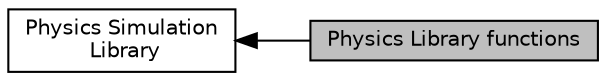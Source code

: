 digraph "Physics Library functions"
{
  edge [fontname="Helvetica",fontsize="10",labelfontname="Helvetica",labelfontsize="10"];
  node [fontname="Helvetica",fontsize="10",shape=record];
  rankdir=LR;
  Node0 [label="Physics Library functions",height=0.2,width=0.4,color="black", fillcolor="grey75", style="filled", fontcolor="black"];
  Node1 [label="Physics Simulation\l Library",height=0.2,width=0.4,color="black", fillcolor="white", style="filled",URL="$group__physicslib.html"];
  Node1->Node0 [shape=plaintext, dir="back", style="solid"];
}
